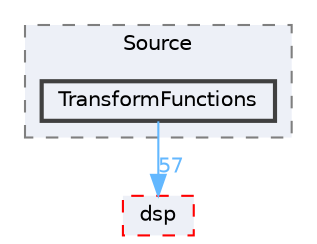 digraph "Face_Access_inferencing/src/edge-impulse-sdk/CMSIS/DSP/Source/TransformFunctions"
{
 // LATEX_PDF_SIZE
  bgcolor="transparent";
  edge [fontname=Helvetica,fontsize=10,labelfontname=Helvetica,labelfontsize=10];
  node [fontname=Helvetica,fontsize=10,shape=box,height=0.2,width=0.4];
  compound=true
  subgraph clusterdir_a34b64d58c1ca2c3bdef56c2ed709e8e {
    graph [ bgcolor="#edf0f7", pencolor="grey50", label="Source", fontname=Helvetica,fontsize=10 style="filled,dashed", URL="dir_a34b64d58c1ca2c3bdef56c2ed709e8e.html",tooltip=""]
  dir_8b3bc2ea8d1213038343e91ff16e055d [label="TransformFunctions", fillcolor="#edf0f7", color="grey25", style="filled,bold", URL="dir_8b3bc2ea8d1213038343e91ff16e055d.html",tooltip=""];
  }
  dir_886b43ea9b160eca43e3ca1bc455c6fc [label="dsp", fillcolor="#edf0f7", color="red", style="filled,dashed", URL="dir_886b43ea9b160eca43e3ca1bc455c6fc.html",tooltip=""];
  dir_8b3bc2ea8d1213038343e91ff16e055d->dir_886b43ea9b160eca43e3ca1bc455c6fc [headlabel="57", labeldistance=1.5 headhref="dir_000352_000084.html" href="dir_000352_000084.html" color="steelblue1" fontcolor="steelblue1"];
}
